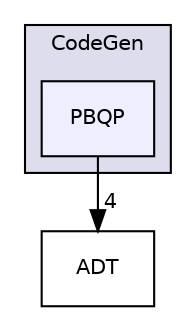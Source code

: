 digraph "include/llvm/CodeGen/PBQP" {
  bgcolor=transparent;
  compound=true
  node [ fontsize="10", fontname="Helvetica"];
  edge [ labelfontsize="10", labelfontname="Helvetica"];
  subgraph clusterdir_19e251b771363806b5435ead42278477 {
    graph [ bgcolor="#ddddee", pencolor="black", label="CodeGen" fontname="Helvetica", fontsize="10", URL="dir_19e251b771363806b5435ead42278477.html"]
  dir_b580c976172ba385868521c0da021173 [shape=box, label="PBQP", style="filled", fillcolor="#eeeeff", pencolor="black", URL="dir_b580c976172ba385868521c0da021173.html"];
  }
  dir_32453792af2ba70c54e3ccae3a790d1b [shape=box label="ADT" URL="dir_32453792af2ba70c54e3ccae3a790d1b.html"];
  dir_b580c976172ba385868521c0da021173->dir_32453792af2ba70c54e3ccae3a790d1b [headlabel="4", labeldistance=1.5 headhref="dir_000247_000007.html"];
}
